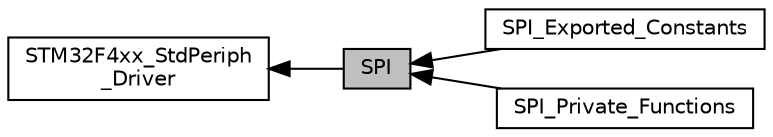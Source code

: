 digraph "SPI"
{
  edge [fontname="Helvetica",fontsize="10",labelfontname="Helvetica",labelfontsize="10"];
  node [fontname="Helvetica",fontsize="10",shape=record];
  rankdir=LR;
  Node3 [label="SPI_Exported_Constants",height=0.2,width=0.4,color="black", fillcolor="white", style="filled",URL="$group___s_p_i___exported___constants.html"];
  Node1 [label="STM32F4xx_StdPeriph\l_Driver",height=0.2,width=0.4,color="black", fillcolor="white", style="filled",URL="$group___s_t_m32_f4xx___std_periph___driver.html"];
  Node0 [label="SPI",height=0.2,width=0.4,color="black", fillcolor="grey75", style="filled", fontcolor="black"];
  Node2 [label="SPI_Private_Functions",height=0.2,width=0.4,color="black", fillcolor="white", style="filled",URL="$group___s_p_i___private___functions.html"];
  Node1->Node0 [shape=plaintext, dir="back", style="solid"];
  Node0->Node2 [shape=plaintext, dir="back", style="solid"];
  Node0->Node3 [shape=plaintext, dir="back", style="solid"];
}
